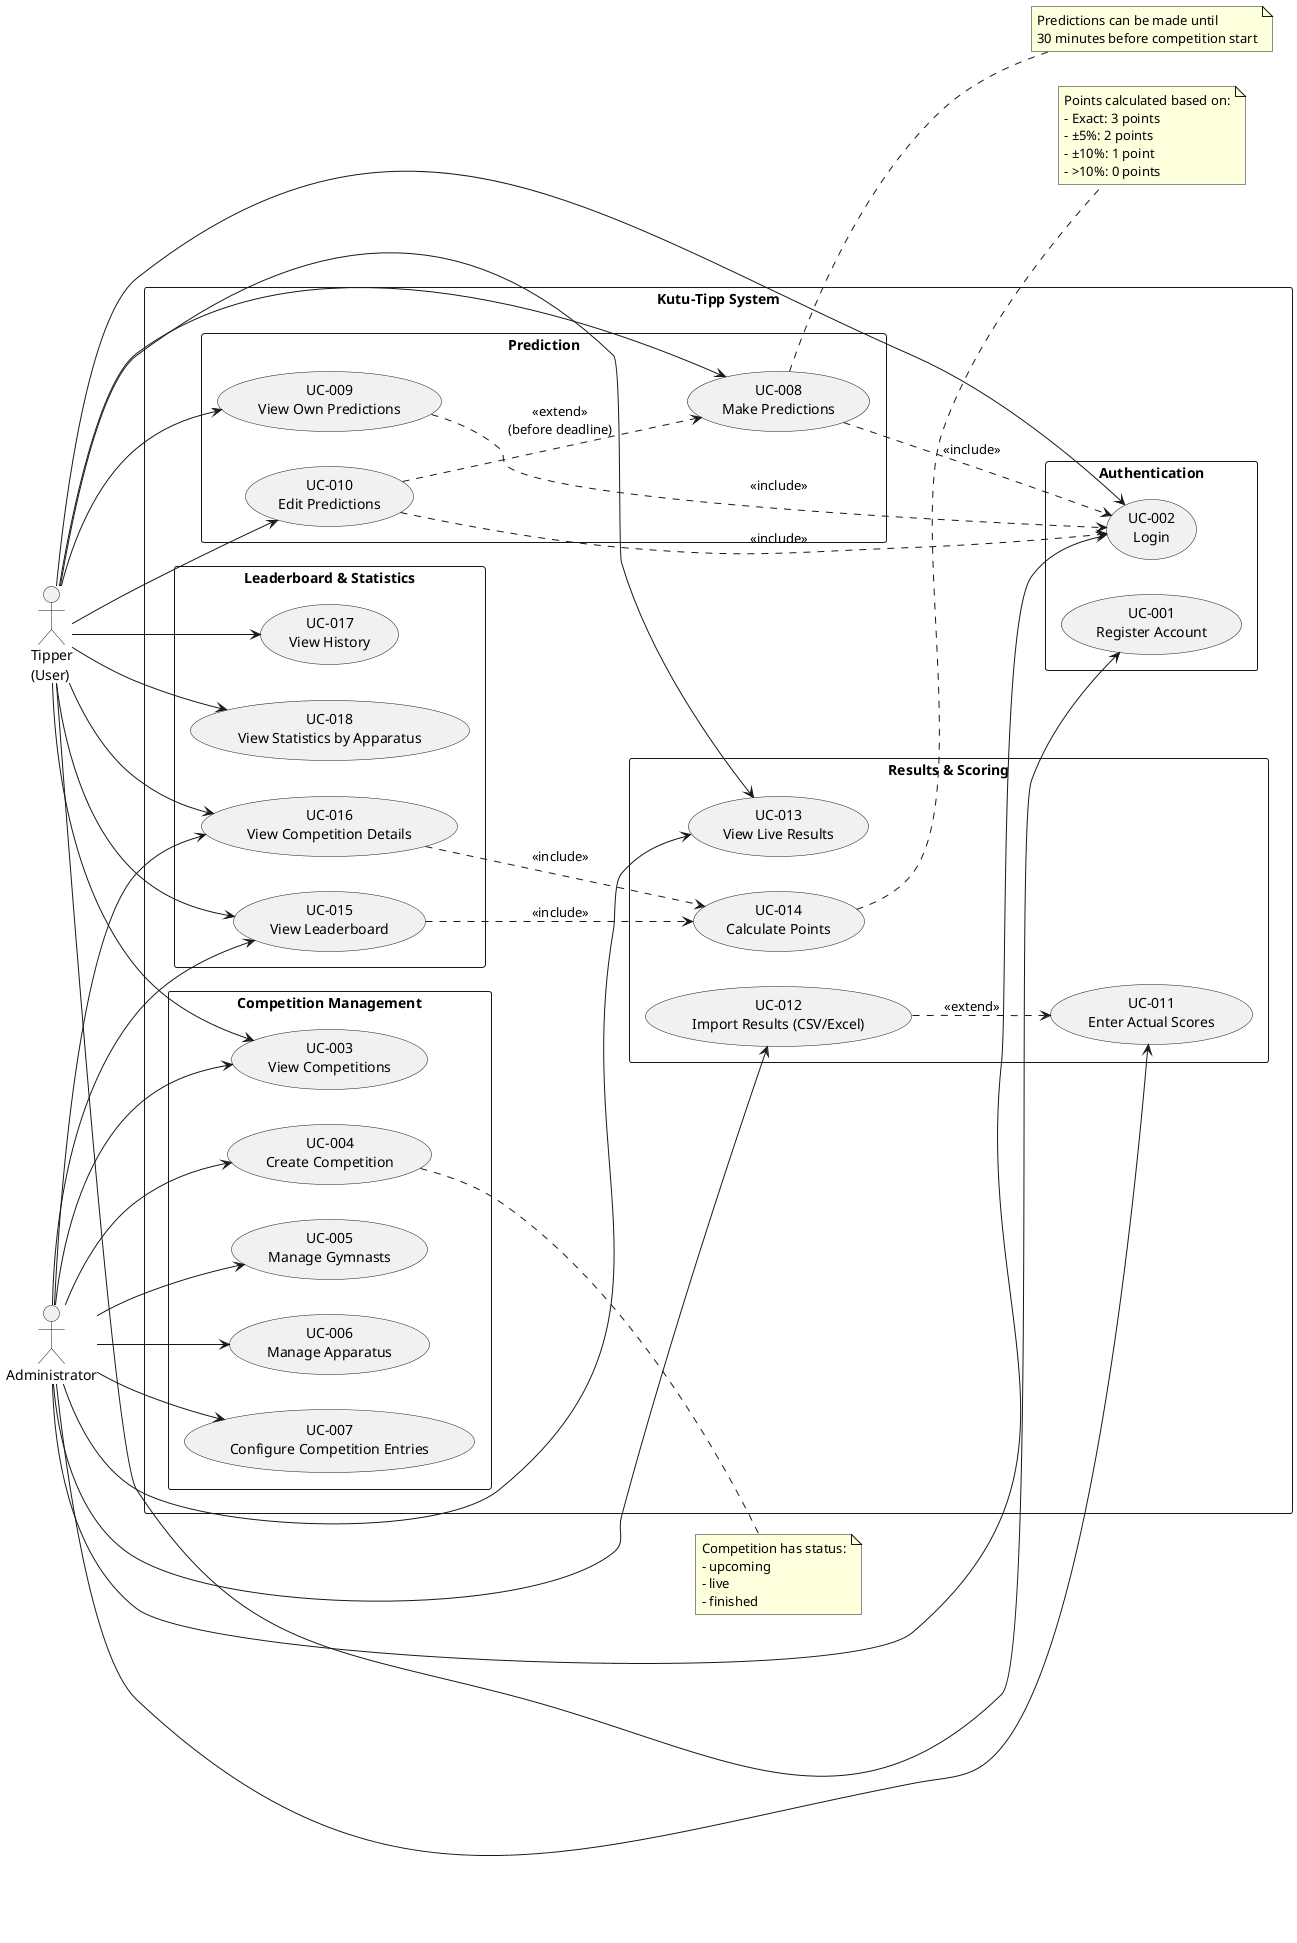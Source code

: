 @startuml Kutu-Tipp Use Case Model

left to right direction
skinparam packageStyle rectangle

actor "Tipper\n(User)" as User
actor "Administrator" as Admin

rectangle "Kutu-Tipp System" {

  package "Authentication" {
    usecase "UC-001\nRegister Account" as UC1
    usecase "UC-002\nLogin" as UC2
  }

  package "Competition Management" {
    usecase "UC-003\nView Competitions" as UC3
    usecase "UC-004\nCreate Competition" as UC4
    usecase "UC-005\nManage Gymnasts" as UC5
    usecase "UC-006\nManage Apparatus" as UC6
    usecase "UC-007\nConfigure Competition Entries" as UC7
  }

  package "Prediction" {
    usecase "UC-008\nMake Predictions" as UC8
    usecase "UC-009\nView Own Predictions" as UC9
    usecase "UC-010\nEdit Predictions" as UC10
  }

  package "Results & Scoring" {
    usecase "UC-011\nEnter Actual Scores" as UC11
    usecase "UC-012\nImport Results (CSV/Excel)" as UC12
    usecase "UC-013\nView Live Results" as UC13
    usecase "UC-014\nCalculate Points" as UC14
  }

  package "Leaderboard & Statistics" {
    usecase "UC-015\nView Leaderboard" as UC15
    usecase "UC-016\nView Competition Details" as UC16
    usecase "UC-017\nView History" as UC17
    usecase "UC-018\nView Statistics by Apparatus" as UC18
  }
}

' User relationships
User --> UC1
User --> UC2
User --> UC3
User --> UC8
User --> UC9
User --> UC10
User --> UC13
User --> UC15
User --> UC16
User --> UC17
User --> UC18

' Admin relationships
Admin --> UC2
Admin --> UC3
Admin --> UC4
Admin --> UC5
Admin --> UC6
Admin --> UC7
Admin --> UC11
Admin --> UC12
Admin --> UC13
Admin --> UC15
Admin --> UC16

' Include relationships
UC8 ..> UC2 : <<include>>
UC9 ..> UC2 : <<include>>
UC10 ..> UC2 : <<include>>
UC15 ..> UC14 : <<include>>
UC16 ..> UC14 : <<include>>

' Extend relationships
UC10 ..> UC8 : <<extend>>\n(before deadline)
UC12 ..> UC11 : <<extend>>

' Notes
note right of UC8
  Predictions can be made until
  30 minutes before competition start
end note

note right of UC14
  Points calculated based on:
  - Exact: 3 points
  - ±5%: 2 points
  - ±10%: 1 point
  - >10%: 0 points
end note

note right of UC4
  Competition has status:
  - upcoming
  - live
  - finished
end note

@enduml